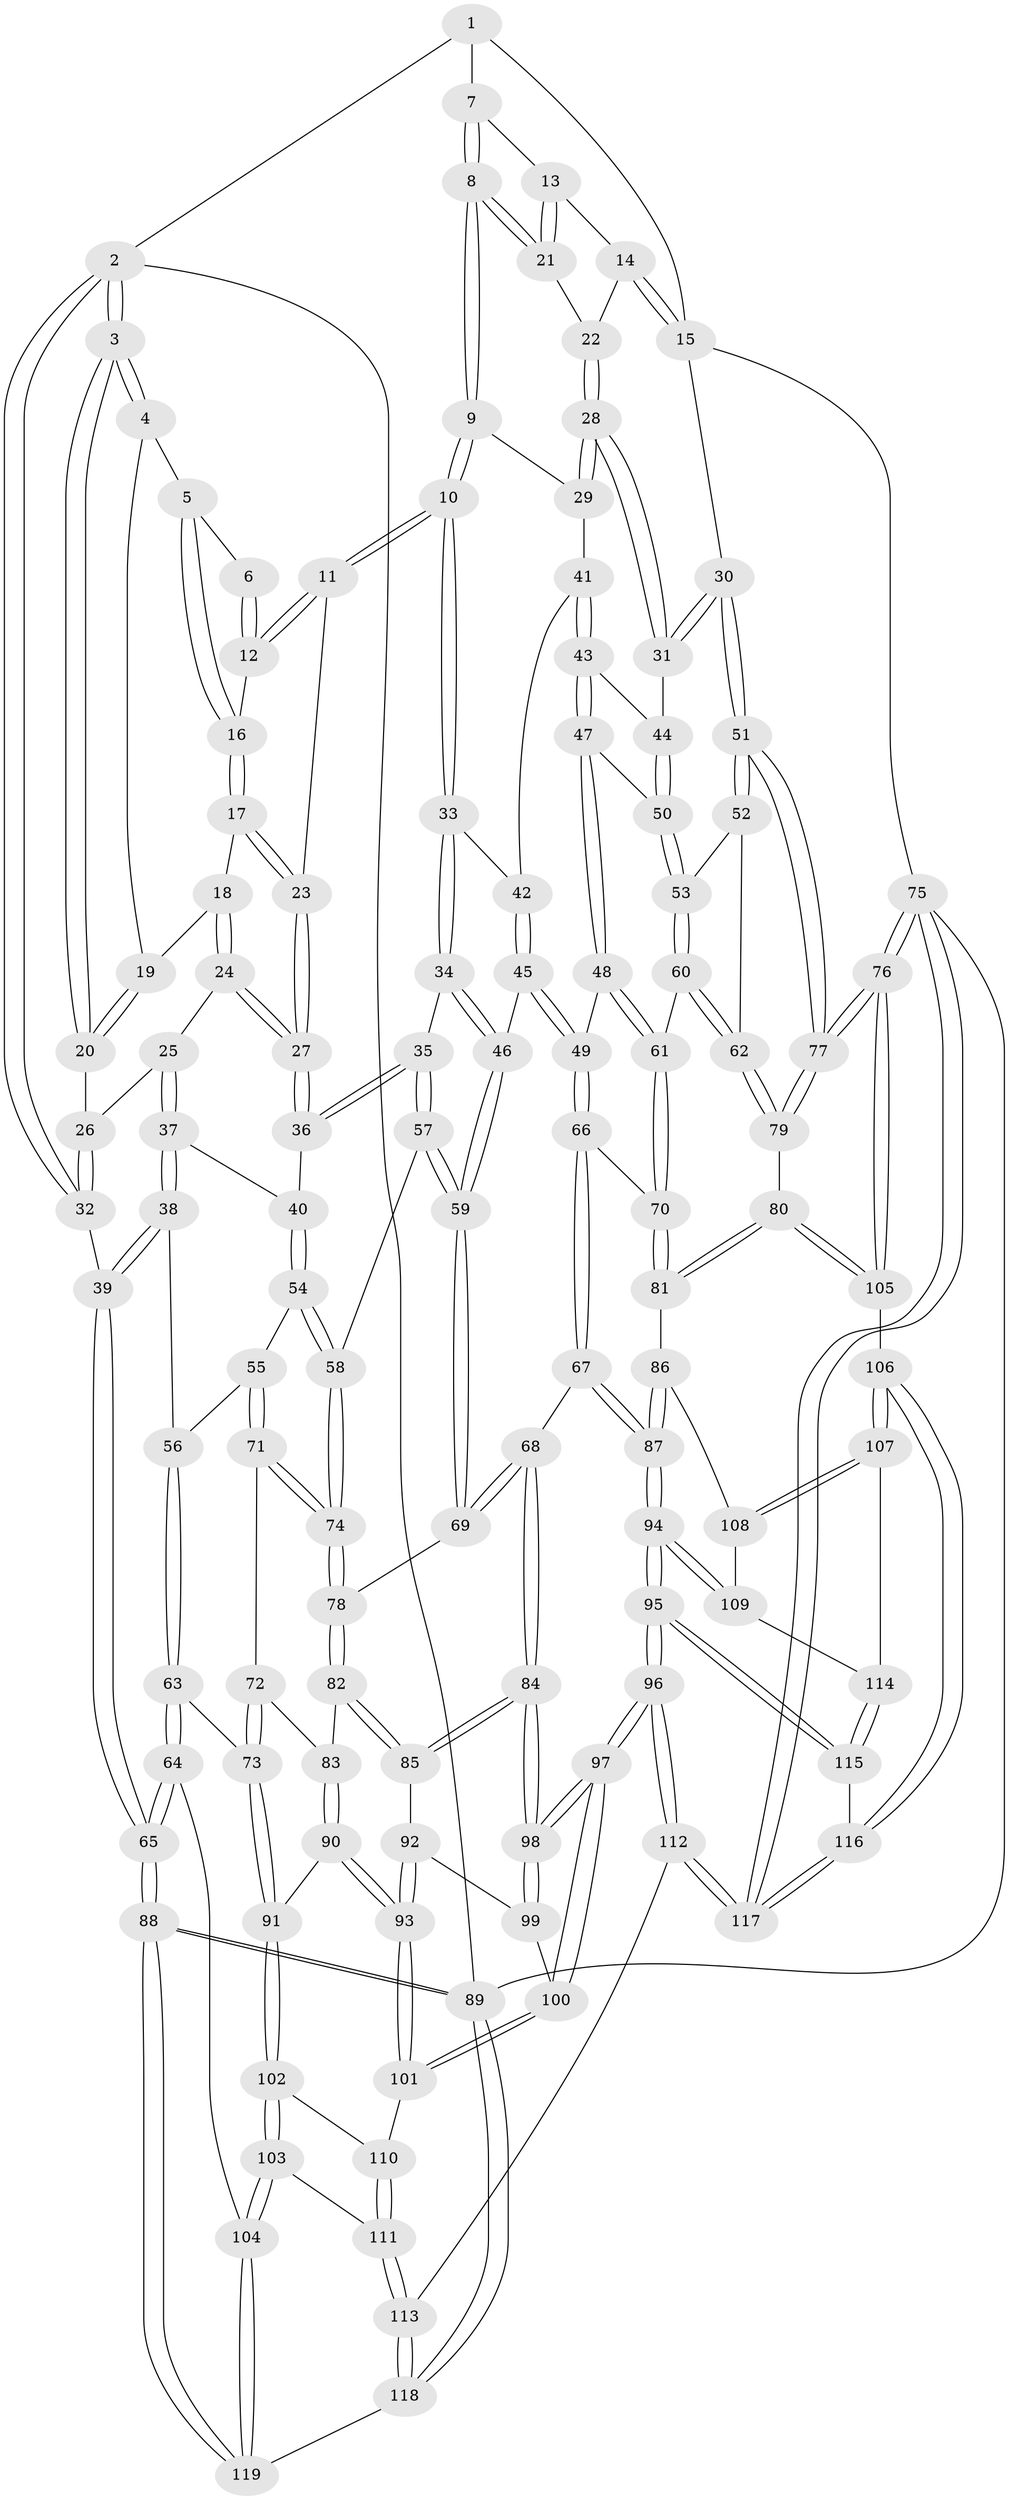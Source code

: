 // Generated by graph-tools (version 1.1) at 2025/03/03/09/25 03:03:28]
// undirected, 119 vertices, 294 edges
graph export_dot {
graph [start="1"]
  node [color=gray90,style=filled];
  1 [pos="+0.8073007749092866+0"];
  2 [pos="+0+0"];
  3 [pos="+0+0"];
  4 [pos="+0.2901428956700715+0"];
  5 [pos="+0.31688577422562714+0"];
  6 [pos="+0.5914144534258792+0"];
  7 [pos="+0.810784975329214+0"];
  8 [pos="+0.7404232136214253+0.15079818391455746"];
  9 [pos="+0.7003083700600324+0.19159342172892133"];
  10 [pos="+0.6723979915356733+0.19768600337083597"];
  11 [pos="+0.6332025075063863+0.1733477901354044"];
  12 [pos="+0.5917935225576666+0.11363762771108757"];
  13 [pos="+0.9647072288316694+0.09388057975098109"];
  14 [pos="+0.9951284776291677+0.10732298639638135"];
  15 [pos="+1+0.22255977328130888"];
  16 [pos="+0.45564469955279596+0.055322771446431405"];
  17 [pos="+0.4313479879148321+0.17601624817032907"];
  18 [pos="+0.29636861799436914+0.145644557673963"];
  19 [pos="+0.2794235801147457+0"];
  20 [pos="+0.12245099580651392+0.17373816768917208"];
  21 [pos="+0.8383194536516301+0.16028018807134475"];
  22 [pos="+0.8982945394951305+0.21178135026816938"];
  23 [pos="+0.44487910806146114+0.19724175842463154"];
  24 [pos="+0.27909648136934023+0.17688471060743916"];
  25 [pos="+0.1686740245938363+0.2404766338178451"];
  26 [pos="+0.1275291805373358+0.1941331940720432"];
  27 [pos="+0.4090045934875161+0.3648162975641893"];
  28 [pos="+0.984493801275125+0.31079941978171965"];
  29 [pos="+0.7478667753036449+0.2511728754858297"];
  30 [pos="+1+0.33274112733053773"];
  31 [pos="+0.998244549552944+0.32033773765645884"];
  32 [pos="+0+0.27560307828605113"];
  33 [pos="+0.6156717671873072+0.29951639365333943"];
  34 [pos="+0.5342008358992019+0.39759985266096703"];
  35 [pos="+0.5188896432316151+0.39906726292319455"];
  36 [pos="+0.4097828548335609+0.3718093588943538"];
  37 [pos="+0.16270024795120594+0.3429605911000982"];
  38 [pos="+0.06898639437107876+0.4372036518322367"];
  39 [pos="+0+0.4965239446900717"];
  40 [pos="+0.38437849477736763+0.3869993759273342"];
  41 [pos="+0.7913627933287587+0.3619103086141463"];
  42 [pos="+0.737820463523219+0.41084097003840625"];
  43 [pos="+0.8442950213969461+0.38788389292883907"];
  44 [pos="+0.8939074631142396+0.3766966551260717"];
  45 [pos="+0.6925435654116067+0.5151223409082168"];
  46 [pos="+0.64839032409875+0.5060177782749593"];
  47 [pos="+0.8232080482352325+0.4871085866884992"];
  48 [pos="+0.763164285775282+0.5364320828741507"];
  49 [pos="+0.6932141946142615+0.5156403187253946"];
  50 [pos="+0.9050843887295579+0.5013923256859217"];
  51 [pos="+1+0.5397537084338552"];
  52 [pos="+0.9536783492690266+0.5205939673082858"];
  53 [pos="+0.9256020314362798+0.5157113969602659"];
  54 [pos="+0.34894329606188+0.47874975557961263"];
  55 [pos="+0.2933006097008426+0.5500394792656216"];
  56 [pos="+0.21270414452713307+0.5345540052223482"];
  57 [pos="+0.5139690789282748+0.42209748100515077"];
  58 [pos="+0.4701325688738442+0.6048007751345634"];
  59 [pos="+0.5503641777866141+0.6406133844661217"];
  60 [pos="+0.8231587708939594+0.6099815093420564"];
  61 [pos="+0.8026251720159302+0.592853429429184"];
  62 [pos="+0.8492269834695597+0.6515265070273284"];
  63 [pos="+0.14758561077497184+0.7072002923682946"];
  64 [pos="+0+0.7153457405371275"];
  65 [pos="+0+0.7023920892978971"];
  66 [pos="+0.6764933972831454+0.70194167195438"];
  67 [pos="+0.6075599754060179+0.7120240976770306"];
  68 [pos="+0.5908747289141804+0.7061438911738178"];
  69 [pos="+0.5377847847975601+0.6592594642820728"];
  70 [pos="+0.6809922403109946+0.703768163515247"];
  71 [pos="+0.3155632565631483+0.6291489467483364"];
  72 [pos="+0.3030618161551505+0.6552932173043472"];
  73 [pos="+0.20521209611999144+0.7238824470877527"];
  74 [pos="+0.4755762214105141+0.643693569962322"];
  75 [pos="+1+1"];
  76 [pos="+1+1"];
  77 [pos="+1+0.7212631110626934"];
  78 [pos="+0.48728099961718685+0.6552971104687733"];
  79 [pos="+0.8769792520135805+0.7045819490846073"];
  80 [pos="+0.8366240738777532+0.7401511216215169"];
  81 [pos="+0.7474421102692714+0.7545181210198035"];
  82 [pos="+0.45525502824184383+0.72151716799799"];
  83 [pos="+0.35990494037949666+0.7497318684971842"];
  84 [pos="+0.5132159358608399+0.8401244153916237"];
  85 [pos="+0.4582954503519313+0.7476921581210917"];
  86 [pos="+0.7456687674489195+0.7588467639231294"];
  87 [pos="+0.6350837046608838+0.8859020427597857"];
  88 [pos="+0+1"];
  89 [pos="+0+1"];
  90 [pos="+0.3453934158204781+0.7998825293290001"];
  91 [pos="+0.239423865626685+0.7965799552922577"];
  92 [pos="+0.4322391357333318+0.7834928878969237"];
  93 [pos="+0.3606478271789636+0.8220494338627422"];
  94 [pos="+0.6211922514113039+0.9344284806788344"];
  95 [pos="+0.6055205738546768+0.9570561283450623"];
  96 [pos="+0.5464655494331779+1"];
  97 [pos="+0.5201310116232657+0.9617928876646041"];
  98 [pos="+0.5165028239709422+0.9200890694858344"];
  99 [pos="+0.43376468062207774+0.7991566778141903"];
  100 [pos="+0.407391099030465+0.870156975963946"];
  101 [pos="+0.3682930082166914+0.8447323633316997"];
  102 [pos="+0.23444282417318182+0.8187043502141107"];
  103 [pos="+0.20998767640493066+0.8780384106824888"];
  104 [pos="+0.13838359677418113+0.9126330342264299"];
  105 [pos="+0.8453723086871828+0.8720567971388443"];
  106 [pos="+0.8338765699993387+0.8809328358339099"];
  107 [pos="+0.800143262185319+0.885275500064676"];
  108 [pos="+0.747401797034137+0.7716195036236505"];
  109 [pos="+0.7531641665126578+0.8831839621346363"];
  110 [pos="+0.32802339890496246+0.8810097726266497"];
  111 [pos="+0.29435393641154367+0.9391001808058618"];
  112 [pos="+0.5101406958456728+1"];
  113 [pos="+0.39846502798715205+1"];
  114 [pos="+0.7896034971842356+0.8879637694857384"];
  115 [pos="+0.7736090849496695+0.9582622794908644"];
  116 [pos="+0.8276285499886357+0.9958148150982982"];
  117 [pos="+1+1"];
  118 [pos="+0.1997196308426937+1"];
  119 [pos="+0.13828148675624718+0.9167161459680848"];
  1 -- 2;
  1 -- 7;
  1 -- 15;
  2 -- 3;
  2 -- 3;
  2 -- 32;
  2 -- 32;
  2 -- 89;
  3 -- 4;
  3 -- 4;
  3 -- 20;
  3 -- 20;
  4 -- 5;
  4 -- 19;
  5 -- 6;
  5 -- 16;
  5 -- 16;
  6 -- 12;
  6 -- 12;
  7 -- 8;
  7 -- 8;
  7 -- 13;
  8 -- 9;
  8 -- 9;
  8 -- 21;
  8 -- 21;
  9 -- 10;
  9 -- 10;
  9 -- 29;
  10 -- 11;
  10 -- 11;
  10 -- 33;
  10 -- 33;
  11 -- 12;
  11 -- 12;
  11 -- 23;
  12 -- 16;
  13 -- 14;
  13 -- 21;
  13 -- 21;
  14 -- 15;
  14 -- 15;
  14 -- 22;
  15 -- 30;
  15 -- 75;
  16 -- 17;
  16 -- 17;
  17 -- 18;
  17 -- 23;
  17 -- 23;
  18 -- 19;
  18 -- 24;
  18 -- 24;
  19 -- 20;
  19 -- 20;
  20 -- 26;
  21 -- 22;
  22 -- 28;
  22 -- 28;
  23 -- 27;
  23 -- 27;
  24 -- 25;
  24 -- 27;
  24 -- 27;
  25 -- 26;
  25 -- 37;
  25 -- 37;
  26 -- 32;
  26 -- 32;
  27 -- 36;
  27 -- 36;
  28 -- 29;
  28 -- 29;
  28 -- 31;
  28 -- 31;
  29 -- 41;
  30 -- 31;
  30 -- 31;
  30 -- 51;
  30 -- 51;
  31 -- 44;
  32 -- 39;
  33 -- 34;
  33 -- 34;
  33 -- 42;
  34 -- 35;
  34 -- 46;
  34 -- 46;
  35 -- 36;
  35 -- 36;
  35 -- 57;
  35 -- 57;
  36 -- 40;
  37 -- 38;
  37 -- 38;
  37 -- 40;
  38 -- 39;
  38 -- 39;
  38 -- 56;
  39 -- 65;
  39 -- 65;
  40 -- 54;
  40 -- 54;
  41 -- 42;
  41 -- 43;
  41 -- 43;
  42 -- 45;
  42 -- 45;
  43 -- 44;
  43 -- 47;
  43 -- 47;
  44 -- 50;
  44 -- 50;
  45 -- 46;
  45 -- 49;
  45 -- 49;
  46 -- 59;
  46 -- 59;
  47 -- 48;
  47 -- 48;
  47 -- 50;
  48 -- 49;
  48 -- 61;
  48 -- 61;
  49 -- 66;
  49 -- 66;
  50 -- 53;
  50 -- 53;
  51 -- 52;
  51 -- 52;
  51 -- 77;
  51 -- 77;
  52 -- 53;
  52 -- 62;
  53 -- 60;
  53 -- 60;
  54 -- 55;
  54 -- 58;
  54 -- 58;
  55 -- 56;
  55 -- 71;
  55 -- 71;
  56 -- 63;
  56 -- 63;
  57 -- 58;
  57 -- 59;
  57 -- 59;
  58 -- 74;
  58 -- 74;
  59 -- 69;
  59 -- 69;
  60 -- 61;
  60 -- 62;
  60 -- 62;
  61 -- 70;
  61 -- 70;
  62 -- 79;
  62 -- 79;
  63 -- 64;
  63 -- 64;
  63 -- 73;
  64 -- 65;
  64 -- 65;
  64 -- 104;
  65 -- 88;
  65 -- 88;
  66 -- 67;
  66 -- 67;
  66 -- 70;
  67 -- 68;
  67 -- 87;
  67 -- 87;
  68 -- 69;
  68 -- 69;
  68 -- 84;
  68 -- 84;
  69 -- 78;
  70 -- 81;
  70 -- 81;
  71 -- 72;
  71 -- 74;
  71 -- 74;
  72 -- 73;
  72 -- 73;
  72 -- 83;
  73 -- 91;
  73 -- 91;
  74 -- 78;
  74 -- 78;
  75 -- 76;
  75 -- 76;
  75 -- 117;
  75 -- 117;
  75 -- 89;
  76 -- 77;
  76 -- 77;
  76 -- 105;
  76 -- 105;
  77 -- 79;
  77 -- 79;
  78 -- 82;
  78 -- 82;
  79 -- 80;
  80 -- 81;
  80 -- 81;
  80 -- 105;
  80 -- 105;
  81 -- 86;
  82 -- 83;
  82 -- 85;
  82 -- 85;
  83 -- 90;
  83 -- 90;
  84 -- 85;
  84 -- 85;
  84 -- 98;
  84 -- 98;
  85 -- 92;
  86 -- 87;
  86 -- 87;
  86 -- 108;
  87 -- 94;
  87 -- 94;
  88 -- 89;
  88 -- 89;
  88 -- 119;
  88 -- 119;
  89 -- 118;
  89 -- 118;
  90 -- 91;
  90 -- 93;
  90 -- 93;
  91 -- 102;
  91 -- 102;
  92 -- 93;
  92 -- 93;
  92 -- 99;
  93 -- 101;
  93 -- 101;
  94 -- 95;
  94 -- 95;
  94 -- 109;
  94 -- 109;
  95 -- 96;
  95 -- 96;
  95 -- 115;
  95 -- 115;
  96 -- 97;
  96 -- 97;
  96 -- 112;
  96 -- 112;
  97 -- 98;
  97 -- 98;
  97 -- 100;
  97 -- 100;
  98 -- 99;
  98 -- 99;
  99 -- 100;
  100 -- 101;
  100 -- 101;
  101 -- 110;
  102 -- 103;
  102 -- 103;
  102 -- 110;
  103 -- 104;
  103 -- 104;
  103 -- 111;
  104 -- 119;
  104 -- 119;
  105 -- 106;
  106 -- 107;
  106 -- 107;
  106 -- 116;
  106 -- 116;
  107 -- 108;
  107 -- 108;
  107 -- 114;
  108 -- 109;
  109 -- 114;
  110 -- 111;
  110 -- 111;
  111 -- 113;
  111 -- 113;
  112 -- 113;
  112 -- 117;
  112 -- 117;
  113 -- 118;
  113 -- 118;
  114 -- 115;
  114 -- 115;
  115 -- 116;
  116 -- 117;
  116 -- 117;
  118 -- 119;
}
